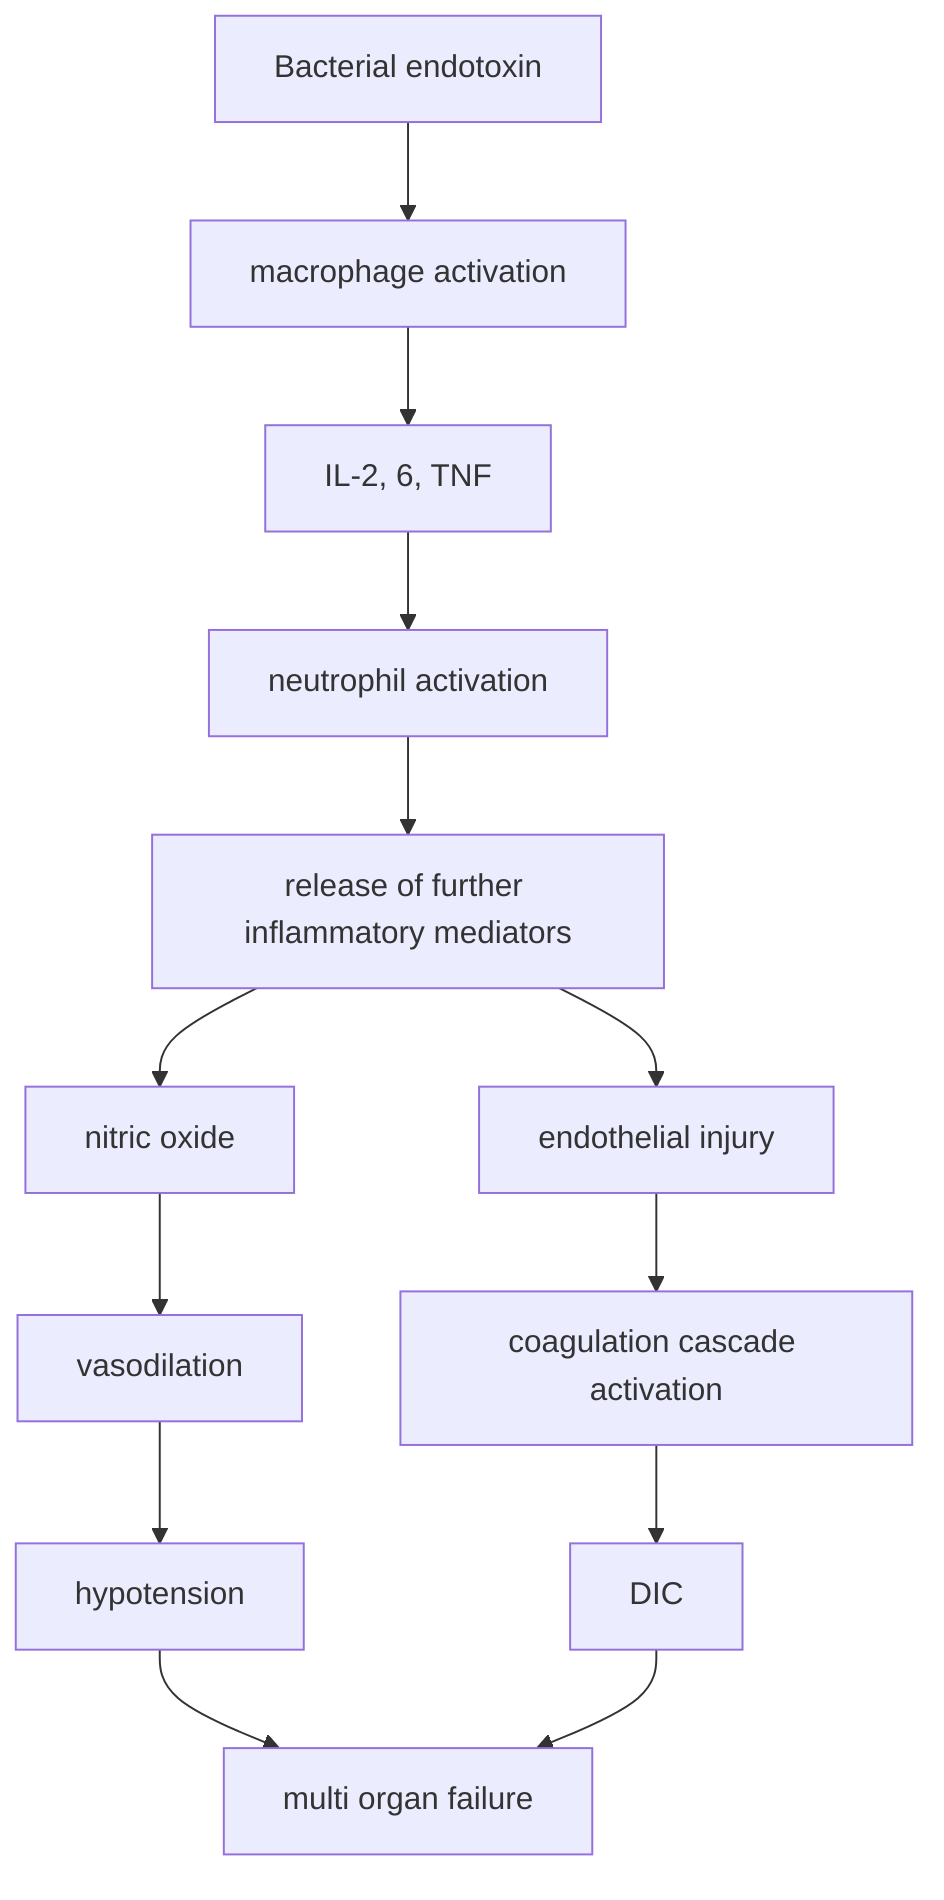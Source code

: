 graph TB
A[Bacterial endotoxin]-->B[macrophage activation]
B-->C[IL-2, 6, TNF]
C-->D[neutrophil activation]
D-->E[release of further inflammatory mediators]
E-->M[nitric oxide]-->F[vasodilation]
F-->K[hypotension]
E-->N[endothelial injury]
N-->I[coagulation cascade activation]
I-->J[DIC]
K-->L[multi organ failure]
J-->L
